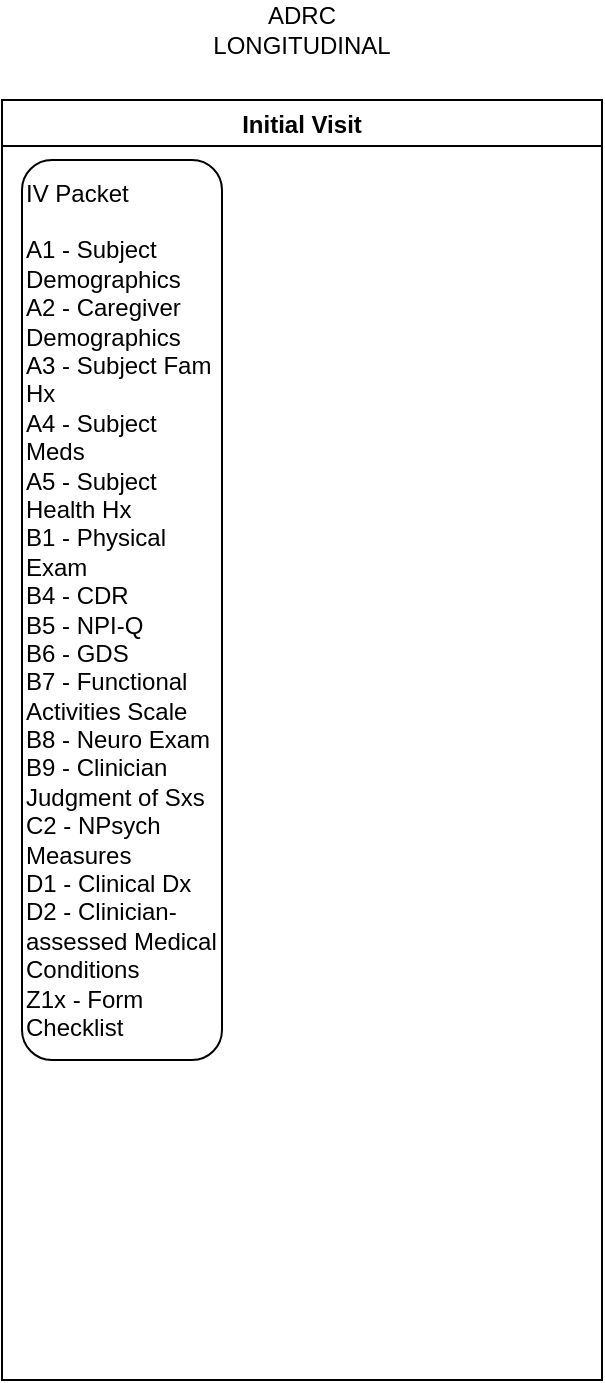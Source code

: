 <mxfile version="16.4.3" type="github"><diagram id="Gv00uOaOG7jlxq8Iz1Mo" name="Page-1"><mxGraphModel dx="1422" dy="3002" grid="1" gridSize="10" guides="1" tooltips="1" connect="1" arrows="1" fold="1" page="1" pageScale="1" pageWidth="850" pageHeight="1100" math="0" shadow="0"><root><mxCell id="0"/><mxCell id="1" parent="0"/><mxCell id="TEqriwybxzYDIJ0MpYJU-3" value="Initial Visit" style="swimlane;" vertex="1" parent="1"><mxGeometry x="20" y="-2120" width="300" height="640" as="geometry"><mxRectangle y="-440" width="90" height="23" as="alternateBounds"/></mxGeometry></mxCell><mxCell id="TEqriwybxzYDIJ0MpYJU-4" value="IV Packet&lt;br&gt;&lt;br&gt;A1 - Subject Demographics&lt;br&gt;A2 - Caregiver Demographics&lt;br&gt;A3 - Subject Fam Hx&lt;br&gt;A4 - Subject Meds&lt;br&gt;A5 - Subject Health Hx&lt;br&gt;B1 - Physical Exam&lt;br&gt;B4 - CDR&lt;br&gt;B5 - NPI-Q&lt;br&gt;B6 - GDS&lt;br&gt;B7 - Functional Activities Scale&lt;br&gt;B8 - Neuro Exam&lt;br&gt;B9 - Clinician Judgment of Sxs&lt;br&gt;C2 - NPsych Measures&lt;br&gt;D1 - Clinical Dx&lt;br&gt;D2 - Clinician-assessed Medical Conditions&lt;br&gt;Z1x - Form Checklist" style="rounded=1;whiteSpace=wrap;html=1;align=left;" vertex="1" parent="TEqriwybxzYDIJ0MpYJU-3"><mxGeometry x="10" y="30" width="100" height="450" as="geometry"/></mxCell><mxCell id="TEqriwybxzYDIJ0MpYJU-2" value="ADRC LONGITUDINAL" style="text;html=1;strokeColor=none;fillColor=none;align=center;verticalAlign=middle;whiteSpace=wrap;rounded=0;" vertex="1" parent="1"><mxGeometry x="140" y="-2170" width="60" height="30" as="geometry"/></mxCell></root></mxGraphModel></diagram></mxfile>